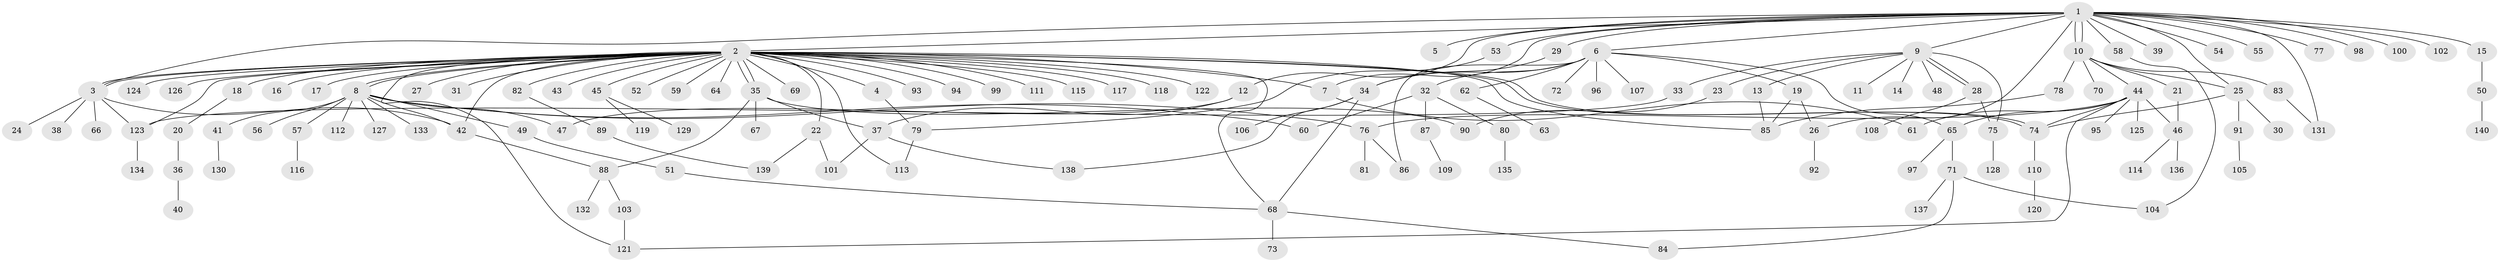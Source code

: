 // Generated by graph-tools (version 1.1) at 2025/49/03/09/25 03:49:49]
// undirected, 140 vertices, 182 edges
graph export_dot {
graph [start="1"]
  node [color=gray90,style=filled];
  1;
  2;
  3;
  4;
  5;
  6;
  7;
  8;
  9;
  10;
  11;
  12;
  13;
  14;
  15;
  16;
  17;
  18;
  19;
  20;
  21;
  22;
  23;
  24;
  25;
  26;
  27;
  28;
  29;
  30;
  31;
  32;
  33;
  34;
  35;
  36;
  37;
  38;
  39;
  40;
  41;
  42;
  43;
  44;
  45;
  46;
  47;
  48;
  49;
  50;
  51;
  52;
  53;
  54;
  55;
  56;
  57;
  58;
  59;
  60;
  61;
  62;
  63;
  64;
  65;
  66;
  67;
  68;
  69;
  70;
  71;
  72;
  73;
  74;
  75;
  76;
  77;
  78;
  79;
  80;
  81;
  82;
  83;
  84;
  85;
  86;
  87;
  88;
  89;
  90;
  91;
  92;
  93;
  94;
  95;
  96;
  97;
  98;
  99;
  100;
  101;
  102;
  103;
  104;
  105;
  106;
  107;
  108;
  109;
  110;
  111;
  112;
  113;
  114;
  115;
  116;
  117;
  118;
  119;
  120;
  121;
  122;
  123;
  124;
  125;
  126;
  127;
  128;
  129;
  130;
  131;
  132;
  133;
  134;
  135;
  136;
  137;
  138;
  139;
  140;
  1 -- 2;
  1 -- 3;
  1 -- 5;
  1 -- 6;
  1 -- 7;
  1 -- 9;
  1 -- 10;
  1 -- 10;
  1 -- 12;
  1 -- 15;
  1 -- 25;
  1 -- 26;
  1 -- 29;
  1 -- 39;
  1 -- 53;
  1 -- 54;
  1 -- 55;
  1 -- 58;
  1 -- 77;
  1 -- 98;
  1 -- 100;
  1 -- 102;
  1 -- 131;
  2 -- 3;
  2 -- 3;
  2 -- 4;
  2 -- 7;
  2 -- 8;
  2 -- 8;
  2 -- 16;
  2 -- 17;
  2 -- 18;
  2 -- 22;
  2 -- 27;
  2 -- 31;
  2 -- 35;
  2 -- 35;
  2 -- 42;
  2 -- 43;
  2 -- 45;
  2 -- 52;
  2 -- 59;
  2 -- 64;
  2 -- 68;
  2 -- 69;
  2 -- 74;
  2 -- 74;
  2 -- 82;
  2 -- 85;
  2 -- 93;
  2 -- 94;
  2 -- 99;
  2 -- 111;
  2 -- 113;
  2 -- 115;
  2 -- 117;
  2 -- 118;
  2 -- 121;
  2 -- 122;
  2 -- 123;
  2 -- 124;
  2 -- 126;
  3 -- 24;
  3 -- 38;
  3 -- 42;
  3 -- 66;
  3 -- 123;
  4 -- 79;
  6 -- 19;
  6 -- 32;
  6 -- 34;
  6 -- 62;
  6 -- 65;
  6 -- 72;
  6 -- 86;
  6 -- 96;
  6 -- 107;
  7 -- 61;
  8 -- 41;
  8 -- 42;
  8 -- 47;
  8 -- 49;
  8 -- 56;
  8 -- 57;
  8 -- 60;
  8 -- 76;
  8 -- 112;
  8 -- 127;
  8 -- 133;
  9 -- 11;
  9 -- 13;
  9 -- 14;
  9 -- 23;
  9 -- 28;
  9 -- 28;
  9 -- 33;
  9 -- 48;
  9 -- 75;
  10 -- 21;
  10 -- 25;
  10 -- 44;
  10 -- 70;
  10 -- 78;
  10 -- 83;
  12 -- 37;
  12 -- 47;
  13 -- 85;
  15 -- 50;
  18 -- 20;
  19 -- 26;
  19 -- 85;
  20 -- 36;
  21 -- 46;
  22 -- 101;
  22 -- 139;
  23 -- 90;
  25 -- 30;
  25 -- 74;
  25 -- 91;
  26 -- 92;
  28 -- 75;
  28 -- 108;
  29 -- 34;
  32 -- 60;
  32 -- 80;
  32 -- 87;
  33 -- 123;
  34 -- 68;
  34 -- 106;
  34 -- 138;
  35 -- 37;
  35 -- 67;
  35 -- 88;
  35 -- 90;
  36 -- 40;
  37 -- 101;
  37 -- 138;
  41 -- 130;
  42 -- 88;
  44 -- 46;
  44 -- 61;
  44 -- 65;
  44 -- 74;
  44 -- 76;
  44 -- 95;
  44 -- 121;
  44 -- 125;
  45 -- 119;
  45 -- 129;
  46 -- 114;
  46 -- 136;
  49 -- 51;
  50 -- 140;
  51 -- 68;
  53 -- 79;
  57 -- 116;
  58 -- 104;
  62 -- 63;
  65 -- 71;
  65 -- 97;
  68 -- 73;
  68 -- 84;
  71 -- 84;
  71 -- 104;
  71 -- 137;
  74 -- 110;
  75 -- 128;
  76 -- 81;
  76 -- 86;
  78 -- 85;
  79 -- 113;
  80 -- 135;
  82 -- 89;
  83 -- 131;
  87 -- 109;
  88 -- 103;
  88 -- 132;
  89 -- 139;
  91 -- 105;
  103 -- 121;
  110 -- 120;
  123 -- 134;
}
